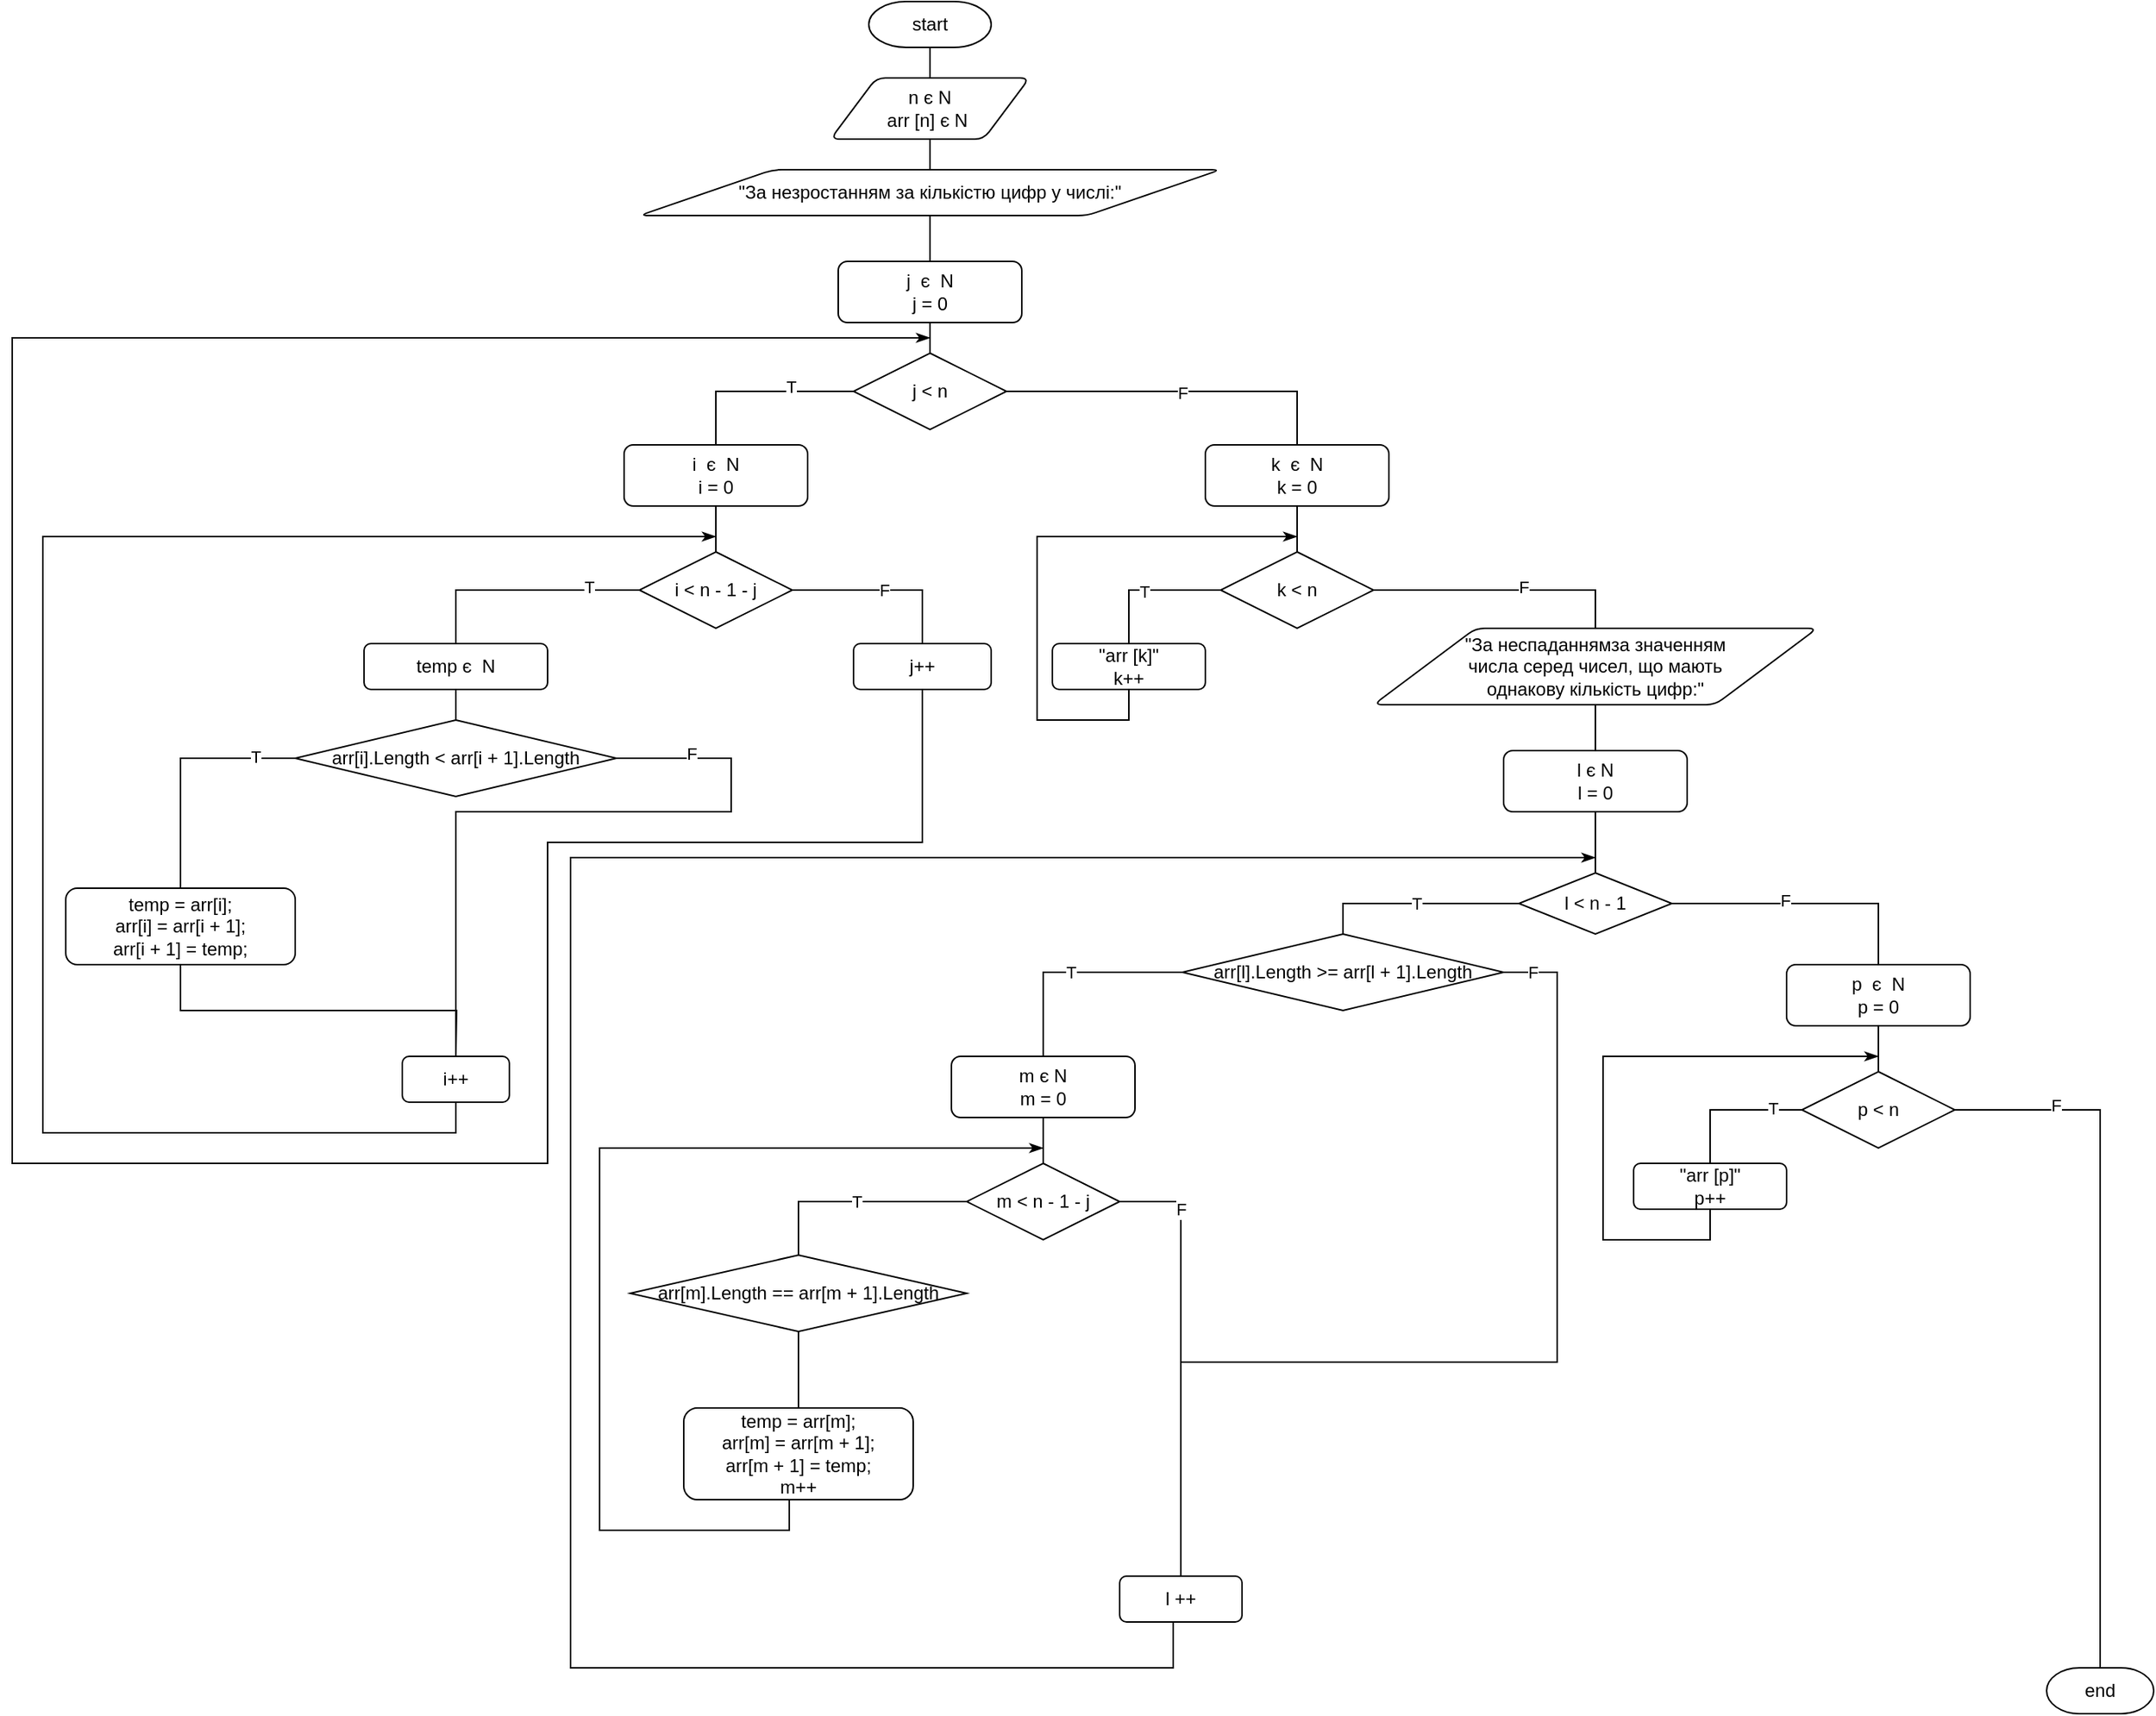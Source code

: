 <mxfile version="15.8.7" type="device"><diagram id="wYt-uGqK3SJuNhOgzQt3" name="Страница 1"><mxGraphModel dx="1940" dy="853" grid="1" gridSize="10" guides="1" tooltips="1" connect="1" arrows="1" fold="1" page="1" pageScale="1" pageWidth="827" pageHeight="1169" math="0" shadow="0"><root><mxCell id="0"/><mxCell id="1" parent="0"/><mxCell id="I-ySzm2PmUbdKcFUjeeV-32" style="edgeStyle=orthogonalEdgeStyle;rounded=0;orthogonalLoop=1;jettySize=auto;html=1;exitX=0.5;exitY=1;exitDx=0;exitDy=0;exitPerimeter=0;entryX=0.5;entryY=0;entryDx=0;entryDy=0;endArrow=none;endFill=0;" edge="1" parent="1" source="I-ySzm2PmUbdKcFUjeeV-1" target="I-ySzm2PmUbdKcFUjeeV-3"><mxGeometry relative="1" as="geometry"/></mxCell><mxCell id="I-ySzm2PmUbdKcFUjeeV-1" value="start" style="strokeWidth=1;html=1;shape=mxgraph.flowchart.terminator;whiteSpace=wrap;" vertex="1" parent="1"><mxGeometry x="240" y="30" width="80" height="30" as="geometry"/></mxCell><mxCell id="I-ySzm2PmUbdKcFUjeeV-33" style="edgeStyle=orthogonalEdgeStyle;rounded=0;orthogonalLoop=1;jettySize=auto;html=1;exitX=0.5;exitY=1;exitDx=0;exitDy=0;entryX=0.5;entryY=0;entryDx=0;entryDy=0;endArrow=none;endFill=0;" edge="1" parent="1" source="I-ySzm2PmUbdKcFUjeeV-3" target="I-ySzm2PmUbdKcFUjeeV-4"><mxGeometry relative="1" as="geometry"/></mxCell><mxCell id="I-ySzm2PmUbdKcFUjeeV-3" value="n є N&lt;br&gt;arr [n] є N&amp;nbsp;" style="shape=parallelogram;html=1;strokeWidth=1;perimeter=parallelogramPerimeter;whiteSpace=wrap;rounded=1;arcSize=12;size=0.23;" vertex="1" parent="1"><mxGeometry x="215" y="80" width="130" height="40" as="geometry"/></mxCell><mxCell id="I-ySzm2PmUbdKcFUjeeV-34" style="edgeStyle=orthogonalEdgeStyle;rounded=0;orthogonalLoop=1;jettySize=auto;html=1;exitX=0.5;exitY=1;exitDx=0;exitDy=0;entryX=0.5;entryY=0;entryDx=0;entryDy=0;endArrow=none;endFill=0;" edge="1" parent="1" source="I-ySzm2PmUbdKcFUjeeV-4" target="I-ySzm2PmUbdKcFUjeeV-5"><mxGeometry relative="1" as="geometry"/></mxCell><mxCell id="I-ySzm2PmUbdKcFUjeeV-4" value="&quot;За незростанням за кількістю цифр у числі:&quot;" style="shape=parallelogram;html=1;strokeWidth=1;perimeter=parallelogramPerimeter;whiteSpace=wrap;rounded=1;arcSize=12;size=0.23;" vertex="1" parent="1"><mxGeometry x="90" y="140" width="380" height="30" as="geometry"/></mxCell><mxCell id="I-ySzm2PmUbdKcFUjeeV-35" style="edgeStyle=orthogonalEdgeStyle;rounded=0;orthogonalLoop=1;jettySize=auto;html=1;exitX=0.5;exitY=1;exitDx=0;exitDy=0;entryX=0.5;entryY=0;entryDx=0;entryDy=0;entryPerimeter=0;endArrow=none;endFill=0;" edge="1" parent="1" source="I-ySzm2PmUbdKcFUjeeV-5" target="I-ySzm2PmUbdKcFUjeeV-7"><mxGeometry relative="1" as="geometry"/></mxCell><mxCell id="I-ySzm2PmUbdKcFUjeeV-5" value="j&amp;nbsp;&amp;nbsp;є&amp;nbsp; N&lt;br&gt;j = 0" style="rounded=1;whiteSpace=wrap;html=1;" vertex="1" parent="1"><mxGeometry x="220" y="200" width="120" height="40" as="geometry"/></mxCell><mxCell id="I-ySzm2PmUbdKcFUjeeV-36" style="edgeStyle=orthogonalEdgeStyle;rounded=0;orthogonalLoop=1;jettySize=auto;html=1;exitX=0.5;exitY=1;exitDx=0;exitDy=0;entryX=0.5;entryY=0;entryDx=0;entryDy=0;entryPerimeter=0;endArrow=none;endFill=0;" edge="1" parent="1" source="I-ySzm2PmUbdKcFUjeeV-6" target="I-ySzm2PmUbdKcFUjeeV-8"><mxGeometry relative="1" as="geometry"/></mxCell><mxCell id="I-ySzm2PmUbdKcFUjeeV-6" value="i&amp;nbsp;&amp;nbsp;є&amp;nbsp; N&lt;br&gt;i = 0" style="rounded=1;whiteSpace=wrap;html=1;" vertex="1" parent="1"><mxGeometry x="80" y="320" width="120" height="40" as="geometry"/></mxCell><mxCell id="I-ySzm2PmUbdKcFUjeeV-63" style="edgeStyle=orthogonalEdgeStyle;rounded=0;orthogonalLoop=1;jettySize=auto;html=1;exitX=1;exitY=0.5;exitDx=0;exitDy=0;exitPerimeter=0;entryX=0.5;entryY=0;entryDx=0;entryDy=0;endArrow=none;endFill=0;" edge="1" parent="1" source="I-ySzm2PmUbdKcFUjeeV-7" target="I-ySzm2PmUbdKcFUjeeV-14"><mxGeometry relative="1" as="geometry"/></mxCell><mxCell id="I-ySzm2PmUbdKcFUjeeV-64" value="F" style="edgeLabel;html=1;align=center;verticalAlign=middle;resizable=0;points=[];" vertex="1" connectable="0" parent="I-ySzm2PmUbdKcFUjeeV-63"><mxGeometry x="0.022" y="-1" relative="1" as="geometry"><mxPoint as="offset"/></mxGeometry></mxCell><mxCell id="I-ySzm2PmUbdKcFUjeeV-65" style="edgeStyle=orthogonalEdgeStyle;rounded=0;orthogonalLoop=1;jettySize=auto;html=1;exitX=0;exitY=0.5;exitDx=0;exitDy=0;exitPerimeter=0;entryX=0.5;entryY=0;entryDx=0;entryDy=0;endArrow=none;endFill=0;" edge="1" parent="1" source="I-ySzm2PmUbdKcFUjeeV-7" target="I-ySzm2PmUbdKcFUjeeV-6"><mxGeometry relative="1" as="geometry"/></mxCell><mxCell id="I-ySzm2PmUbdKcFUjeeV-66" value="T" style="edgeLabel;html=1;align=center;verticalAlign=middle;resizable=0;points=[];" vertex="1" connectable="0" parent="I-ySzm2PmUbdKcFUjeeV-65"><mxGeometry x="-0.344" y="-3" relative="1" as="geometry"><mxPoint as="offset"/></mxGeometry></mxCell><mxCell id="I-ySzm2PmUbdKcFUjeeV-7" value="j &amp;lt; n" style="strokeWidth=1;html=1;shape=mxgraph.flowchart.decision;whiteSpace=wrap;" vertex="1" parent="1"><mxGeometry x="230" y="260" width="100" height="50" as="geometry"/></mxCell><mxCell id="I-ySzm2PmUbdKcFUjeeV-67" style="edgeStyle=orthogonalEdgeStyle;rounded=0;orthogonalLoop=1;jettySize=auto;html=1;exitX=0;exitY=0.5;exitDx=0;exitDy=0;exitPerimeter=0;entryX=0.5;entryY=0;entryDx=0;entryDy=0;endArrow=none;endFill=0;" edge="1" parent="1" source="I-ySzm2PmUbdKcFUjeeV-8" target="I-ySzm2PmUbdKcFUjeeV-11"><mxGeometry relative="1" as="geometry"/></mxCell><mxCell id="I-ySzm2PmUbdKcFUjeeV-68" value="T" style="edgeLabel;html=1;align=center;verticalAlign=middle;resizable=0;points=[];" vertex="1" connectable="0" parent="I-ySzm2PmUbdKcFUjeeV-67"><mxGeometry x="-0.574" y="-2" relative="1" as="geometry"><mxPoint as="offset"/></mxGeometry></mxCell><mxCell id="I-ySzm2PmUbdKcFUjeeV-69" value="F" style="edgeStyle=orthogonalEdgeStyle;rounded=0;orthogonalLoop=1;jettySize=auto;html=1;exitX=1;exitY=0.5;exitDx=0;exitDy=0;exitPerimeter=0;entryX=0.5;entryY=0;entryDx=0;entryDy=0;endArrow=none;endFill=0;" edge="1" parent="1" source="I-ySzm2PmUbdKcFUjeeV-8" target="I-ySzm2PmUbdKcFUjeeV-13"><mxGeometry relative="1" as="geometry"/></mxCell><mxCell id="I-ySzm2PmUbdKcFUjeeV-8" value="i &amp;lt; n - 1 - j" style="strokeWidth=1;html=1;shape=mxgraph.flowchart.decision;whiteSpace=wrap;" vertex="1" parent="1"><mxGeometry x="90" y="390" width="100" height="50" as="geometry"/></mxCell><mxCell id="I-ySzm2PmUbdKcFUjeeV-70" style="edgeStyle=orthogonalEdgeStyle;rounded=0;orthogonalLoop=1;jettySize=auto;html=1;exitX=0;exitY=0.5;exitDx=0;exitDy=0;exitPerimeter=0;entryX=0.5;entryY=0;entryDx=0;entryDy=0;endArrow=none;endFill=0;" edge="1" parent="1" source="I-ySzm2PmUbdKcFUjeeV-9" target="I-ySzm2PmUbdKcFUjeeV-10"><mxGeometry relative="1" as="geometry"/></mxCell><mxCell id="I-ySzm2PmUbdKcFUjeeV-71" value="T" style="edgeLabel;html=1;align=center;verticalAlign=middle;resizable=0;points=[];" vertex="1" connectable="0" parent="I-ySzm2PmUbdKcFUjeeV-70"><mxGeometry x="-0.675" y="-1" relative="1" as="geometry"><mxPoint as="offset"/></mxGeometry></mxCell><mxCell id="I-ySzm2PmUbdKcFUjeeV-73" style="edgeStyle=orthogonalEdgeStyle;rounded=0;orthogonalLoop=1;jettySize=auto;html=1;exitX=1;exitY=0.5;exitDx=0;exitDy=0;exitPerimeter=0;entryX=0.5;entryY=0;entryDx=0;entryDy=0;endArrow=none;endFill=0;" edge="1" parent="1" source="I-ySzm2PmUbdKcFUjeeV-9" target="I-ySzm2PmUbdKcFUjeeV-72"><mxGeometry relative="1" as="geometry"><Array as="points"><mxPoint x="150" y="525"/><mxPoint x="150" y="560"/><mxPoint x="-30" y="560"/></Array></mxGeometry></mxCell><mxCell id="I-ySzm2PmUbdKcFUjeeV-74" value="F" style="edgeLabel;html=1;align=center;verticalAlign=middle;resizable=0;points=[];" vertex="1" connectable="0" parent="I-ySzm2PmUbdKcFUjeeV-73"><mxGeometry x="-0.782" y="3" relative="1" as="geometry"><mxPoint as="offset"/></mxGeometry></mxCell><mxCell id="I-ySzm2PmUbdKcFUjeeV-9" value="arr[i].Length &amp;lt; arr[i + 1].Length" style="strokeWidth=1;html=1;shape=mxgraph.flowchart.decision;whiteSpace=wrap;" vertex="1" parent="1"><mxGeometry x="-135" y="500" width="210" height="50" as="geometry"/></mxCell><mxCell id="I-ySzm2PmUbdKcFUjeeV-75" style="edgeStyle=orthogonalEdgeStyle;rounded=0;orthogonalLoop=1;jettySize=auto;html=1;exitX=0.5;exitY=1;exitDx=0;exitDy=0;endArrow=none;endFill=0;" edge="1" parent="1" source="I-ySzm2PmUbdKcFUjeeV-10"><mxGeometry relative="1" as="geometry"><mxPoint x="-30" y="720" as="targetPoint"/></mxGeometry></mxCell><mxCell id="I-ySzm2PmUbdKcFUjeeV-10" value="&lt;div&gt;temp = arr[i];&lt;/div&gt;&lt;div&gt;&lt;span&gt;arr[i] = arr[i + 1];&lt;/span&gt;&lt;/div&gt;&lt;div&gt;&lt;span&gt;arr[i + 1] = temp;&lt;/span&gt;&lt;/div&gt;" style="rounded=1;whiteSpace=wrap;html=1;" vertex="1" parent="1"><mxGeometry x="-285" y="610" width="150" height="50" as="geometry"/></mxCell><mxCell id="I-ySzm2PmUbdKcFUjeeV-37" style="edgeStyle=orthogonalEdgeStyle;rounded=0;orthogonalLoop=1;jettySize=auto;html=1;exitX=0.5;exitY=1;exitDx=0;exitDy=0;entryX=0.5;entryY=0;entryDx=0;entryDy=0;entryPerimeter=0;endArrow=none;endFill=0;" edge="1" parent="1" source="I-ySzm2PmUbdKcFUjeeV-11" target="I-ySzm2PmUbdKcFUjeeV-9"><mxGeometry relative="1" as="geometry"/></mxCell><mxCell id="I-ySzm2PmUbdKcFUjeeV-11" value="temp є&amp;nbsp; N" style="rounded=1;whiteSpace=wrap;html=1;" vertex="1" parent="1"><mxGeometry x="-90" y="450" width="120" height="30" as="geometry"/></mxCell><mxCell id="I-ySzm2PmUbdKcFUjeeV-77" style="edgeStyle=orthogonalEdgeStyle;rounded=0;orthogonalLoop=1;jettySize=auto;html=1;exitX=0.5;exitY=1;exitDx=0;exitDy=0;endArrow=classicThin;endFill=1;" edge="1" parent="1" source="I-ySzm2PmUbdKcFUjeeV-13"><mxGeometry relative="1" as="geometry"><mxPoint x="280" y="250" as="targetPoint"/><Array as="points"><mxPoint x="275" y="580"/><mxPoint x="30" y="580"/><mxPoint x="30" y="790"/><mxPoint x="-320" y="790"/><mxPoint x="-320" y="250"/></Array></mxGeometry></mxCell><mxCell id="I-ySzm2PmUbdKcFUjeeV-13" value="j++" style="rounded=1;whiteSpace=wrap;html=1;" vertex="1" parent="1"><mxGeometry x="230" y="450" width="90" height="30" as="geometry"/></mxCell><mxCell id="I-ySzm2PmUbdKcFUjeeV-38" style="edgeStyle=orthogonalEdgeStyle;rounded=0;orthogonalLoop=1;jettySize=auto;html=1;exitX=0.5;exitY=1;exitDx=0;exitDy=0;entryX=0.5;entryY=0;entryDx=0;entryDy=0;entryPerimeter=0;endArrow=none;endFill=0;" edge="1" parent="1" source="I-ySzm2PmUbdKcFUjeeV-14" target="I-ySzm2PmUbdKcFUjeeV-15"><mxGeometry relative="1" as="geometry"/></mxCell><mxCell id="I-ySzm2PmUbdKcFUjeeV-14" value="&lt;span&gt;k&amp;nbsp; є&amp;nbsp; N&lt;/span&gt;&lt;br&gt;&lt;span&gt;k = 0&lt;/span&gt;" style="rounded=1;whiteSpace=wrap;html=1;" vertex="1" parent="1"><mxGeometry x="460" y="320" width="120" height="40" as="geometry"/></mxCell><mxCell id="I-ySzm2PmUbdKcFUjeeV-58" style="edgeStyle=orthogonalEdgeStyle;rounded=0;orthogonalLoop=1;jettySize=auto;html=1;exitX=1;exitY=0.5;exitDx=0;exitDy=0;exitPerimeter=0;entryX=0.5;entryY=0;entryDx=0;entryDy=0;endArrow=none;endFill=0;" edge="1" parent="1" source="I-ySzm2PmUbdKcFUjeeV-15" target="I-ySzm2PmUbdKcFUjeeV-17"><mxGeometry relative="1" as="geometry"/></mxCell><mxCell id="I-ySzm2PmUbdKcFUjeeV-59" value="F" style="edgeLabel;html=1;align=center;verticalAlign=middle;resizable=0;points=[];" vertex="1" connectable="0" parent="I-ySzm2PmUbdKcFUjeeV-58"><mxGeometry x="0.153" y="2" relative="1" as="geometry"><mxPoint as="offset"/></mxGeometry></mxCell><mxCell id="I-ySzm2PmUbdKcFUjeeV-60" style="edgeStyle=orthogonalEdgeStyle;rounded=0;orthogonalLoop=1;jettySize=auto;html=1;exitX=0;exitY=0.5;exitDx=0;exitDy=0;exitPerimeter=0;entryX=0.5;entryY=0;entryDx=0;entryDy=0;endArrow=none;endFill=0;" edge="1" parent="1" source="I-ySzm2PmUbdKcFUjeeV-15" target="I-ySzm2PmUbdKcFUjeeV-16"><mxGeometry relative="1" as="geometry"/></mxCell><mxCell id="I-ySzm2PmUbdKcFUjeeV-61" value="T" style="edgeLabel;html=1;align=center;verticalAlign=middle;resizable=0;points=[];" vertex="1" connectable="0" parent="I-ySzm2PmUbdKcFUjeeV-60"><mxGeometry x="0.053" y="1" relative="1" as="geometry"><mxPoint as="offset"/></mxGeometry></mxCell><mxCell id="I-ySzm2PmUbdKcFUjeeV-15" value="k &amp;lt; n" style="strokeWidth=1;html=1;shape=mxgraph.flowchart.decision;whiteSpace=wrap;" vertex="1" parent="1"><mxGeometry x="470" y="390" width="100" height="50" as="geometry"/></mxCell><mxCell id="I-ySzm2PmUbdKcFUjeeV-62" style="edgeStyle=orthogonalEdgeStyle;rounded=0;orthogonalLoop=1;jettySize=auto;html=1;exitX=0.5;exitY=1;exitDx=0;exitDy=0;endArrow=classicThin;endFill=1;" edge="1" parent="1" source="I-ySzm2PmUbdKcFUjeeV-16"><mxGeometry relative="1" as="geometry"><mxPoint x="520" y="380" as="targetPoint"/><Array as="points"><mxPoint x="410" y="500"/><mxPoint x="350" y="500"/><mxPoint x="350" y="380"/><mxPoint x="520" y="380"/></Array></mxGeometry></mxCell><mxCell id="I-ySzm2PmUbdKcFUjeeV-16" value="&quot;arr [k]&quot;&lt;br&gt;k++" style="rounded=1;whiteSpace=wrap;html=1;" vertex="1" parent="1"><mxGeometry x="360" y="450" width="100" height="30" as="geometry"/></mxCell><mxCell id="I-ySzm2PmUbdKcFUjeeV-39" style="edgeStyle=orthogonalEdgeStyle;rounded=0;orthogonalLoop=1;jettySize=auto;html=1;exitX=0.5;exitY=1;exitDx=0;exitDy=0;entryX=0.5;entryY=0;entryDx=0;entryDy=0;endArrow=none;endFill=0;" edge="1" parent="1" source="I-ySzm2PmUbdKcFUjeeV-17" target="I-ySzm2PmUbdKcFUjeeV-18"><mxGeometry relative="1" as="geometry"/></mxCell><mxCell id="I-ySzm2PmUbdKcFUjeeV-17" value="&quot;За неспаданнямза значенням &lt;br&gt;числа серед чисел, що мають &lt;br&gt;однакову кількість цифр:&quot;" style="shape=parallelogram;html=1;strokeWidth=1;perimeter=parallelogramPerimeter;whiteSpace=wrap;rounded=1;arcSize=12;size=0.23;" vertex="1" parent="1"><mxGeometry x="570" y="440" width="290" height="50" as="geometry"/></mxCell><mxCell id="I-ySzm2PmUbdKcFUjeeV-40" style="edgeStyle=orthogonalEdgeStyle;rounded=0;orthogonalLoop=1;jettySize=auto;html=1;exitX=0.5;exitY=1;exitDx=0;exitDy=0;entryX=0.5;entryY=0;entryDx=0;entryDy=0;entryPerimeter=0;endArrow=none;endFill=0;" edge="1" parent="1" source="I-ySzm2PmUbdKcFUjeeV-18" target="I-ySzm2PmUbdKcFUjeeV-19"><mxGeometry relative="1" as="geometry"/></mxCell><mxCell id="I-ySzm2PmUbdKcFUjeeV-18" value="l є N&lt;br&gt;l = 0" style="rounded=1;whiteSpace=wrap;html=1;" vertex="1" parent="1"><mxGeometry x="655" y="520" width="120" height="40" as="geometry"/></mxCell><mxCell id="I-ySzm2PmUbdKcFUjeeV-48" style="edgeStyle=orthogonalEdgeStyle;rounded=0;orthogonalLoop=1;jettySize=auto;html=1;exitX=1;exitY=0.5;exitDx=0;exitDy=0;exitPerimeter=0;entryX=0.5;entryY=0;entryDx=0;entryDy=0;endArrow=none;endFill=0;" edge="1" parent="1" source="I-ySzm2PmUbdKcFUjeeV-19" target="I-ySzm2PmUbdKcFUjeeV-27"><mxGeometry relative="1" as="geometry"/></mxCell><mxCell id="I-ySzm2PmUbdKcFUjeeV-49" value="F" style="edgeLabel;html=1;align=center;verticalAlign=middle;resizable=0;points=[];" vertex="1" connectable="0" parent="I-ySzm2PmUbdKcFUjeeV-48"><mxGeometry x="-0.158" y="2" relative="1" as="geometry"><mxPoint as="offset"/></mxGeometry></mxCell><mxCell id="I-ySzm2PmUbdKcFUjeeV-50" value="T" style="edgeStyle=orthogonalEdgeStyle;rounded=0;orthogonalLoop=1;jettySize=auto;html=1;exitX=0;exitY=0.5;exitDx=0;exitDy=0;exitPerimeter=0;entryX=0.5;entryY=0;entryDx=0;entryDy=0;entryPerimeter=0;endArrow=none;endFill=0;" edge="1" parent="1" source="I-ySzm2PmUbdKcFUjeeV-19" target="I-ySzm2PmUbdKcFUjeeV-20"><mxGeometry relative="1" as="geometry"/></mxCell><mxCell id="I-ySzm2PmUbdKcFUjeeV-19" value="l &amp;lt; n - 1" style="strokeWidth=1;html=1;shape=mxgraph.flowchart.decision;whiteSpace=wrap;" vertex="1" parent="1"><mxGeometry x="665" y="600" width="100" height="40" as="geometry"/></mxCell><mxCell id="I-ySzm2PmUbdKcFUjeeV-51" value="T" style="edgeStyle=orthogonalEdgeStyle;rounded=0;orthogonalLoop=1;jettySize=auto;html=1;exitX=0;exitY=0.5;exitDx=0;exitDy=0;exitPerimeter=0;entryX=0.5;entryY=0;entryDx=0;entryDy=0;endArrow=none;endFill=0;" edge="1" parent="1" source="I-ySzm2PmUbdKcFUjeeV-20" target="I-ySzm2PmUbdKcFUjeeV-21"><mxGeometry relative="1" as="geometry"/></mxCell><mxCell id="I-ySzm2PmUbdKcFUjeeV-79" value="F" style="edgeStyle=orthogonalEdgeStyle;rounded=0;orthogonalLoop=1;jettySize=auto;html=1;exitX=1;exitY=0.5;exitDx=0;exitDy=0;exitPerimeter=0;endArrow=none;endFill=0;entryX=0.5;entryY=0;entryDx=0;entryDy=0;" edge="1" parent="1" source="I-ySzm2PmUbdKcFUjeeV-20" target="I-ySzm2PmUbdKcFUjeeV-22"><mxGeometry x="-0.947" relative="1" as="geometry"><mxPoint x="470" y="980.0" as="targetPoint"/><Array as="points"><mxPoint x="690" y="665"/><mxPoint x="690" y="920"/><mxPoint x="444" y="920"/></Array><mxPoint x="1" as="offset"/></mxGeometry></mxCell><mxCell id="I-ySzm2PmUbdKcFUjeeV-20" value="arr[l].Length &amp;gt;= arr[l + 1].Length" style="strokeWidth=1;html=1;shape=mxgraph.flowchart.decision;whiteSpace=wrap;" vertex="1" parent="1"><mxGeometry x="445" y="640" width="210" height="50" as="geometry"/></mxCell><mxCell id="I-ySzm2PmUbdKcFUjeeV-41" style="edgeStyle=orthogonalEdgeStyle;rounded=0;orthogonalLoop=1;jettySize=auto;html=1;exitX=0.5;exitY=1;exitDx=0;exitDy=0;entryX=0.5;entryY=0;entryDx=0;entryDy=0;entryPerimeter=0;endArrow=none;endFill=0;" edge="1" parent="1" source="I-ySzm2PmUbdKcFUjeeV-21" target="I-ySzm2PmUbdKcFUjeeV-23"><mxGeometry relative="1" as="geometry"/></mxCell><mxCell id="I-ySzm2PmUbdKcFUjeeV-21" value="m є N&lt;br&gt;m = 0" style="rounded=1;whiteSpace=wrap;html=1;" vertex="1" parent="1"><mxGeometry x="294" y="720" width="120" height="40" as="geometry"/></mxCell><mxCell id="I-ySzm2PmUbdKcFUjeeV-57" style="edgeStyle=orthogonalEdgeStyle;rounded=0;orthogonalLoop=1;jettySize=auto;html=1;exitX=0.5;exitY=1;exitDx=0;exitDy=0;endArrow=classicThin;endFill=1;" edge="1" parent="1"><mxGeometry relative="1" as="geometry"><mxPoint x="715" y="590" as="targetPoint"/><mxPoint x="439" y="1090" as="sourcePoint"/><Array as="points"><mxPoint x="439" y="1120"/><mxPoint x="45" y="1120"/><mxPoint x="45" y="590"/></Array></mxGeometry></mxCell><mxCell id="I-ySzm2PmUbdKcFUjeeV-22" value="l ++" style="rounded=1;whiteSpace=wrap;html=1;" vertex="1" parent="1"><mxGeometry x="404" y="1060" width="80" height="30" as="geometry"/></mxCell><mxCell id="I-ySzm2PmUbdKcFUjeeV-53" value="T" style="edgeStyle=orthogonalEdgeStyle;rounded=0;orthogonalLoop=1;jettySize=auto;html=1;exitX=0;exitY=0.5;exitDx=0;exitDy=0;exitPerimeter=0;entryX=0.5;entryY=0;entryDx=0;entryDy=0;entryPerimeter=0;endArrow=none;endFill=0;" edge="1" parent="1" source="I-ySzm2PmUbdKcFUjeeV-23" target="I-ySzm2PmUbdKcFUjeeV-25"><mxGeometry relative="1" as="geometry"/></mxCell><mxCell id="I-ySzm2PmUbdKcFUjeeV-54" value="F" style="edgeStyle=orthogonalEdgeStyle;rounded=0;orthogonalLoop=1;jettySize=auto;html=1;exitX=1;exitY=0.5;exitDx=0;exitDy=0;exitPerimeter=0;entryX=0.5;entryY=0;entryDx=0;entryDy=0;endArrow=none;endFill=0;" edge="1" parent="1" source="I-ySzm2PmUbdKcFUjeeV-23" target="I-ySzm2PmUbdKcFUjeeV-22"><mxGeometry x="-0.688" relative="1" as="geometry"><mxPoint as="offset"/></mxGeometry></mxCell><mxCell id="I-ySzm2PmUbdKcFUjeeV-23" value="m &amp;lt; n - 1 - j" style="strokeWidth=1;html=1;shape=mxgraph.flowchart.decision;whiteSpace=wrap;" vertex="1" parent="1"><mxGeometry x="304" y="790" width="100" height="50" as="geometry"/></mxCell><mxCell id="I-ySzm2PmUbdKcFUjeeV-55" style="edgeStyle=orthogonalEdgeStyle;rounded=0;orthogonalLoop=1;jettySize=auto;html=1;exitX=0.5;exitY=1;exitDx=0;exitDy=0;endArrow=classicThin;endFill=1;" edge="1" parent="1"><mxGeometry relative="1" as="geometry"><mxPoint x="354" y="780" as="targetPoint"/><mxPoint x="188" y="1010" as="sourcePoint"/><Array as="points"><mxPoint x="188" y="1030"/><mxPoint x="64" y="1030"/><mxPoint x="64" y="780"/></Array></mxGeometry></mxCell><mxCell id="I-ySzm2PmUbdKcFUjeeV-24" value="&lt;div&gt;temp = arr[m];&lt;/div&gt;&lt;div&gt;&lt;span&gt;arr[m] = arr[m + 1];&lt;/span&gt;&lt;/div&gt;&lt;div&gt;&lt;span&gt;arr[m + 1] = temp;&lt;/span&gt;&lt;/div&gt;&lt;div&gt;&lt;span&gt;m++&lt;/span&gt;&lt;/div&gt;" style="rounded=1;whiteSpace=wrap;html=1;" vertex="1" parent="1"><mxGeometry x="119" y="950" width="150" height="60" as="geometry"/></mxCell><mxCell id="I-ySzm2PmUbdKcFUjeeV-42" style="edgeStyle=orthogonalEdgeStyle;rounded=0;orthogonalLoop=1;jettySize=auto;html=1;exitX=0.5;exitY=1;exitDx=0;exitDy=0;exitPerimeter=0;entryX=0.5;entryY=0;entryDx=0;entryDy=0;endArrow=none;endFill=0;" edge="1" parent="1" source="I-ySzm2PmUbdKcFUjeeV-25" target="I-ySzm2PmUbdKcFUjeeV-24"><mxGeometry relative="1" as="geometry"/></mxCell><mxCell id="I-ySzm2PmUbdKcFUjeeV-25" value="arr[m].Length == arr[m + 1].Length" style="strokeWidth=1;html=1;shape=mxgraph.flowchart.decision;whiteSpace=wrap;" vertex="1" parent="1"><mxGeometry x="84" y="850" width="220" height="50" as="geometry"/></mxCell><mxCell id="I-ySzm2PmUbdKcFUjeeV-43" style="edgeStyle=orthogonalEdgeStyle;rounded=0;orthogonalLoop=1;jettySize=auto;html=1;exitX=0.5;exitY=1;exitDx=0;exitDy=0;entryX=0.5;entryY=0;entryDx=0;entryDy=0;entryPerimeter=0;endArrow=none;endFill=0;" edge="1" parent="1" source="I-ySzm2PmUbdKcFUjeeV-27" target="I-ySzm2PmUbdKcFUjeeV-28"><mxGeometry relative="1" as="geometry"/></mxCell><mxCell id="I-ySzm2PmUbdKcFUjeeV-27" value="&lt;span&gt;p&amp;nbsp; є&amp;nbsp; N&lt;/span&gt;&lt;br&gt;&lt;span&gt;p = 0&lt;/span&gt;" style="rounded=1;whiteSpace=wrap;html=1;" vertex="1" parent="1"><mxGeometry x="840" y="660" width="120" height="40" as="geometry"/></mxCell><mxCell id="I-ySzm2PmUbdKcFUjeeV-44" style="edgeStyle=orthogonalEdgeStyle;rounded=0;orthogonalLoop=1;jettySize=auto;html=1;exitX=1;exitY=0.5;exitDx=0;exitDy=0;exitPerimeter=0;entryX=0.5;entryY=0;entryDx=0;entryDy=0;entryPerimeter=0;endArrow=none;endFill=0;" edge="1" parent="1" source="I-ySzm2PmUbdKcFUjeeV-28" target="I-ySzm2PmUbdKcFUjeeV-30"><mxGeometry relative="1" as="geometry"/></mxCell><mxCell id="I-ySzm2PmUbdKcFUjeeV-45" value="F" style="edgeLabel;html=1;align=center;verticalAlign=middle;resizable=0;points=[];" vertex="1" connectable="0" parent="I-ySzm2PmUbdKcFUjeeV-44"><mxGeometry x="-0.713" y="3" relative="1" as="geometry"><mxPoint as="offset"/></mxGeometry></mxCell><mxCell id="I-ySzm2PmUbdKcFUjeeV-46" style="edgeStyle=orthogonalEdgeStyle;rounded=0;orthogonalLoop=1;jettySize=auto;html=1;exitX=0;exitY=0.5;exitDx=0;exitDy=0;exitPerimeter=0;entryX=0.5;entryY=0;entryDx=0;entryDy=0;endArrow=none;endFill=0;" edge="1" parent="1" source="I-ySzm2PmUbdKcFUjeeV-28" target="I-ySzm2PmUbdKcFUjeeV-29"><mxGeometry relative="1" as="geometry"/></mxCell><mxCell id="I-ySzm2PmUbdKcFUjeeV-47" value="T" style="edgeLabel;html=1;align=center;verticalAlign=middle;resizable=0;points=[];" vertex="1" connectable="0" parent="I-ySzm2PmUbdKcFUjeeV-46"><mxGeometry x="-0.6" y="-1" relative="1" as="geometry"><mxPoint as="offset"/></mxGeometry></mxCell><mxCell id="I-ySzm2PmUbdKcFUjeeV-28" value="p &amp;lt; n" style="strokeWidth=1;html=1;shape=mxgraph.flowchart.decision;whiteSpace=wrap;" vertex="1" parent="1"><mxGeometry x="850" y="730" width="100" height="50" as="geometry"/></mxCell><mxCell id="I-ySzm2PmUbdKcFUjeeV-52" style="edgeStyle=orthogonalEdgeStyle;rounded=0;orthogonalLoop=1;jettySize=auto;html=1;exitX=0.5;exitY=1;exitDx=0;exitDy=0;endArrow=classicThin;endFill=1;" edge="1" parent="1" source="I-ySzm2PmUbdKcFUjeeV-29"><mxGeometry relative="1" as="geometry"><mxPoint x="900" y="720" as="targetPoint"/><Array as="points"><mxPoint x="790" y="840"/><mxPoint x="720" y="840"/><mxPoint x="720" y="720"/></Array></mxGeometry></mxCell><mxCell id="I-ySzm2PmUbdKcFUjeeV-29" value="&quot;arr [p]&quot;&lt;br&gt;p++" style="rounded=1;whiteSpace=wrap;html=1;" vertex="1" parent="1"><mxGeometry x="740" y="790" width="100" height="30" as="geometry"/></mxCell><mxCell id="I-ySzm2PmUbdKcFUjeeV-30" value="end" style="strokeWidth=1;html=1;shape=mxgraph.flowchart.terminator;whiteSpace=wrap;" vertex="1" parent="1"><mxGeometry x="1010" y="1120" width="70" height="30" as="geometry"/></mxCell><mxCell id="I-ySzm2PmUbdKcFUjeeV-76" style="edgeStyle=orthogonalEdgeStyle;rounded=0;orthogonalLoop=1;jettySize=auto;html=1;exitX=0.5;exitY=1;exitDx=0;exitDy=0;endArrow=classicThin;endFill=1;" edge="1" parent="1" source="I-ySzm2PmUbdKcFUjeeV-72"><mxGeometry relative="1" as="geometry"><mxPoint x="140" y="380" as="targetPoint"/><Array as="points"><mxPoint x="-30" y="770"/><mxPoint x="-300" y="770"/><mxPoint x="-300" y="380"/></Array></mxGeometry></mxCell><mxCell id="I-ySzm2PmUbdKcFUjeeV-72" value="i++" style="rounded=1;whiteSpace=wrap;html=1;" vertex="1" parent="1"><mxGeometry x="-65" y="720" width="70" height="30" as="geometry"/></mxCell></root></mxGraphModel></diagram></mxfile>
